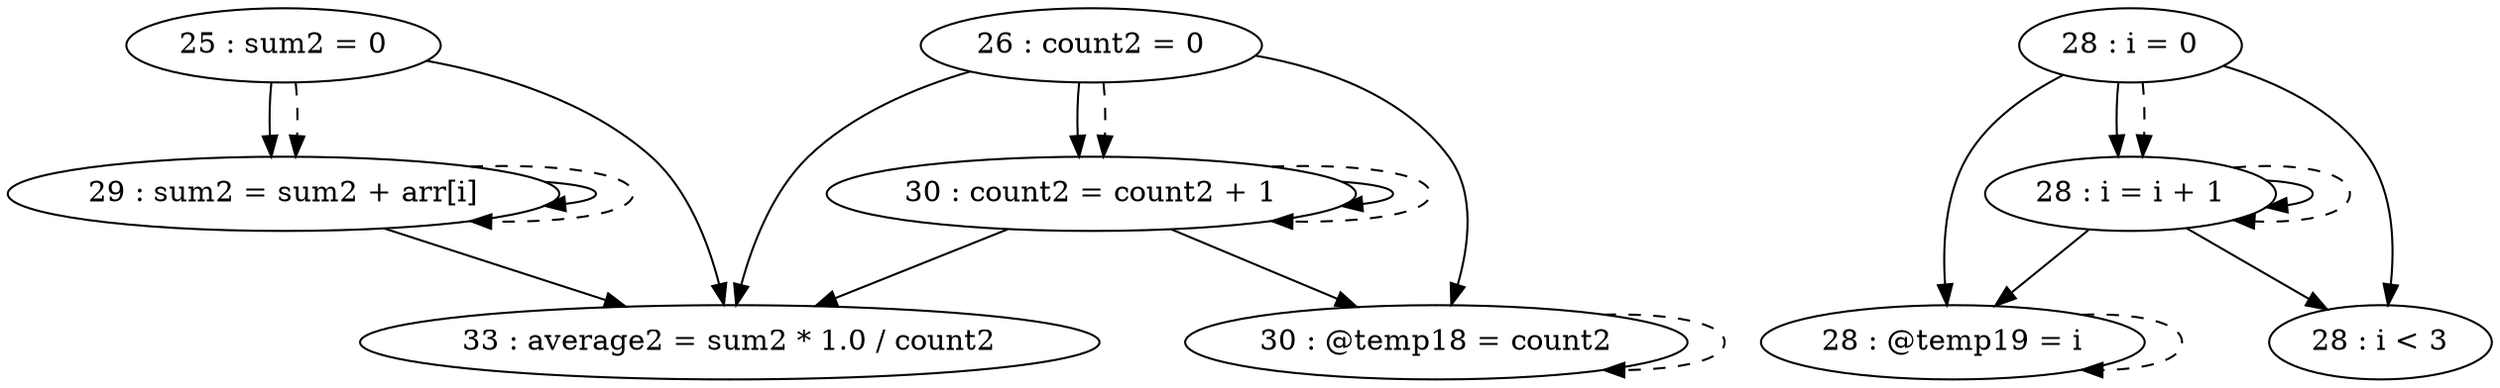digraph G {
"25 : sum2 = 0"
"25 : sum2 = 0" -> "29 : sum2 = sum2 + arr[i]"
"25 : sum2 = 0" -> "33 : average2 = sum2 * 1.0 / count2"
"25 : sum2 = 0" -> "29 : sum2 = sum2 + arr[i]" [style=dashed]
"26 : count2 = 0"
"26 : count2 = 0" -> "33 : average2 = sum2 * 1.0 / count2"
"26 : count2 = 0" -> "30 : count2 = count2 + 1"
"26 : count2 = 0" -> "30 : @temp18 = count2"
"26 : count2 = 0" -> "30 : count2 = count2 + 1" [style=dashed]
"28 : i = 0"
"28 : i = 0" -> "28 : @temp19 = i"
"28 : i = 0" -> "28 : i = i + 1"
"28 : i = 0" -> "28 : i < 3"
"28 : i = 0" -> "28 : i = i + 1" [style=dashed]
"28 : i < 3"
"29 : sum2 = sum2 + arr[i]"
"29 : sum2 = sum2 + arr[i]" -> "29 : sum2 = sum2 + arr[i]"
"29 : sum2 = sum2 + arr[i]" -> "33 : average2 = sum2 * 1.0 / count2"
"29 : sum2 = sum2 + arr[i]" -> "29 : sum2 = sum2 + arr[i]" [style=dashed]
"30 : @temp18 = count2"
"30 : @temp18 = count2" -> "30 : @temp18 = count2" [style=dashed]
"30 : count2 = count2 + 1"
"30 : count2 = count2 + 1" -> "33 : average2 = sum2 * 1.0 / count2"
"30 : count2 = count2 + 1" -> "30 : count2 = count2 + 1"
"30 : count2 = count2 + 1" -> "30 : @temp18 = count2"
"30 : count2 = count2 + 1" -> "30 : count2 = count2 + 1" [style=dashed]
"28 : @temp19 = i"
"28 : @temp19 = i" -> "28 : @temp19 = i" [style=dashed]
"28 : i = i + 1"
"28 : i = i + 1" -> "28 : @temp19 = i"
"28 : i = i + 1" -> "28 : i = i + 1"
"28 : i = i + 1" -> "28 : i < 3"
"28 : i = i + 1" -> "28 : i = i + 1" [style=dashed]
"33 : average2 = sum2 * 1.0 / count2"
}